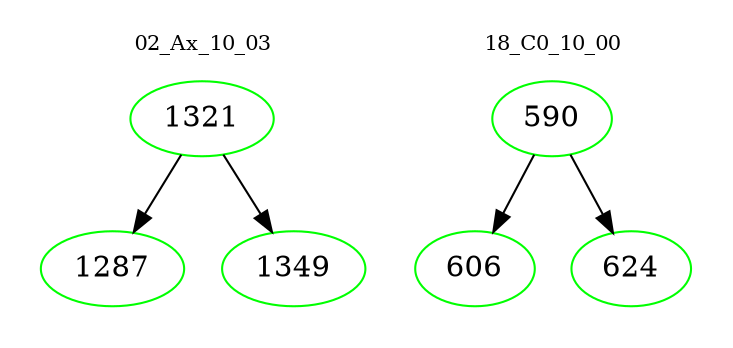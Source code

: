 digraph{
subgraph cluster_0 {
color = white
label = "02_Ax_10_03";
fontsize=10;
T0_1321 [label="1321", color="green"]
T0_1321 -> T0_1287 [color="black"]
T0_1287 [label="1287", color="green"]
T0_1321 -> T0_1349 [color="black"]
T0_1349 [label="1349", color="green"]
}
subgraph cluster_1 {
color = white
label = "18_C0_10_00";
fontsize=10;
T1_590 [label="590", color="green"]
T1_590 -> T1_606 [color="black"]
T1_606 [label="606", color="green"]
T1_590 -> T1_624 [color="black"]
T1_624 [label="624", color="green"]
}
}
